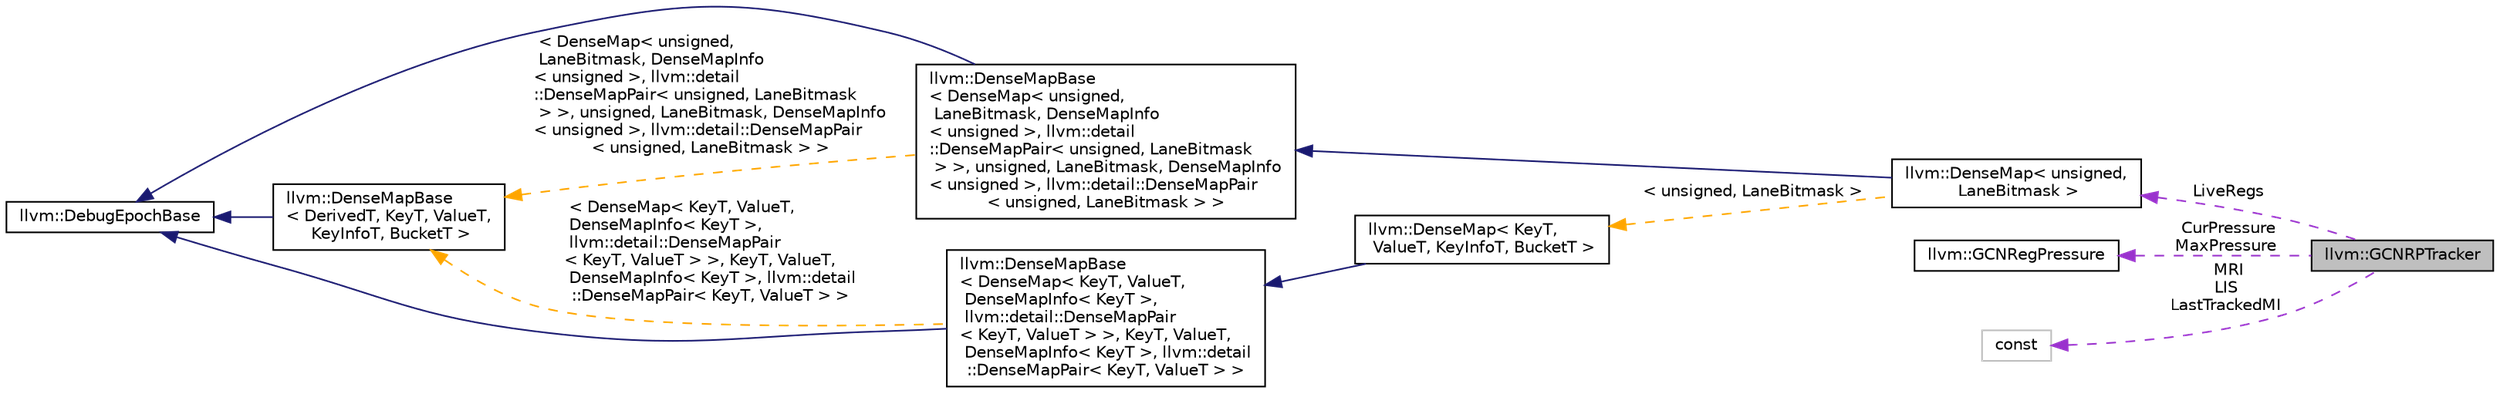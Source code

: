 digraph "llvm::GCNRPTracker"
{
 // LATEX_PDF_SIZE
  bgcolor="transparent";
  edge [fontname="Helvetica",fontsize="10",labelfontname="Helvetica",labelfontsize="10"];
  node [fontname="Helvetica",fontsize="10",shape=record];
  rankdir="LR";
  Node1 [label="llvm::GCNRPTracker",height=0.2,width=0.4,color="black", fillcolor="grey75", style="filled", fontcolor="black",tooltip=" "];
  Node2 -> Node1 [dir="back",color="darkorchid3",fontsize="10",style="dashed",label=" LiveRegs" ,fontname="Helvetica"];
  Node2 [label="llvm::DenseMap\< unsigned,\l LaneBitmask \>",height=0.2,width=0.4,color="black",URL="$classllvm_1_1DenseMap.html",tooltip=" "];
  Node3 -> Node2 [dir="back",color="midnightblue",fontsize="10",style="solid",fontname="Helvetica"];
  Node3 [label="llvm::DenseMapBase\l\< DenseMap\< unsigned,\l LaneBitmask, DenseMapInfo\l\< unsigned \>, llvm::detail\l::DenseMapPair\< unsigned, LaneBitmask\l \> \>, unsigned, LaneBitmask, DenseMapInfo\l\< unsigned \>, llvm::detail::DenseMapPair\l\< unsigned, LaneBitmask \> \>",height=0.2,width=0.4,color="black",URL="$classllvm_1_1DenseMapBase.html",tooltip=" "];
  Node4 -> Node3 [dir="back",color="midnightblue",fontsize="10",style="solid",fontname="Helvetica"];
  Node4 [label="llvm::DebugEpochBase",height=0.2,width=0.4,color="black",URL="$classllvm_1_1DebugEpochBase.html",tooltip="A base class for data structure classes wishing to make iterators (\"handles\") pointing into themselve..."];
  Node5 -> Node3 [dir="back",color="orange",fontsize="10",style="dashed",label=" \< DenseMap\< unsigned,\l LaneBitmask, DenseMapInfo\l\< unsigned \>, llvm::detail\l::DenseMapPair\< unsigned, LaneBitmask\l \> \>, unsigned, LaneBitmask, DenseMapInfo\l\< unsigned \>, llvm::detail::DenseMapPair\l\< unsigned, LaneBitmask \> \>" ,fontname="Helvetica"];
  Node5 [label="llvm::DenseMapBase\l\< DerivedT, KeyT, ValueT,\l KeyInfoT, BucketT \>",height=0.2,width=0.4,color="black",URL="$classllvm_1_1DenseMapBase.html",tooltip=" "];
  Node4 -> Node5 [dir="back",color="midnightblue",fontsize="10",style="solid",fontname="Helvetica"];
  Node6 -> Node2 [dir="back",color="orange",fontsize="10",style="dashed",label=" \< unsigned, LaneBitmask \>" ,fontname="Helvetica"];
  Node6 [label="llvm::DenseMap\< KeyT,\l ValueT, KeyInfoT, BucketT \>",height=0.2,width=0.4,color="black",URL="$classllvm_1_1DenseMap.html",tooltip=" "];
  Node7 -> Node6 [dir="back",color="midnightblue",fontsize="10",style="solid",fontname="Helvetica"];
  Node7 [label="llvm::DenseMapBase\l\< DenseMap\< KeyT, ValueT,\l DenseMapInfo\< KeyT \>,\l llvm::detail::DenseMapPair\l\< KeyT, ValueT \> \>, KeyT, ValueT,\l DenseMapInfo\< KeyT \>, llvm::detail\l::DenseMapPair\< KeyT, ValueT \> \>",height=0.2,width=0.4,color="black",URL="$classllvm_1_1DenseMapBase.html",tooltip=" "];
  Node4 -> Node7 [dir="back",color="midnightblue",fontsize="10",style="solid",fontname="Helvetica"];
  Node5 -> Node7 [dir="back",color="orange",fontsize="10",style="dashed",label=" \< DenseMap\< KeyT, ValueT,\l DenseMapInfo\< KeyT \>,\l llvm::detail::DenseMapPair\l\< KeyT, ValueT \> \>, KeyT, ValueT,\l DenseMapInfo\< KeyT \>, llvm::detail\l::DenseMapPair\< KeyT, ValueT \> \>" ,fontname="Helvetica"];
  Node8 -> Node1 [dir="back",color="darkorchid3",fontsize="10",style="dashed",label=" CurPressure\nMaxPressure" ,fontname="Helvetica"];
  Node8 [label="llvm::GCNRegPressure",height=0.2,width=0.4,color="black",URL="$structllvm_1_1GCNRegPressure.html",tooltip=" "];
  Node9 -> Node1 [dir="back",color="darkorchid3",fontsize="10",style="dashed",label=" MRI\nLIS\nLastTrackedMI" ,fontname="Helvetica"];
  Node9 [label="const",height=0.2,width=0.4,color="grey75",tooltip=" "];
}
